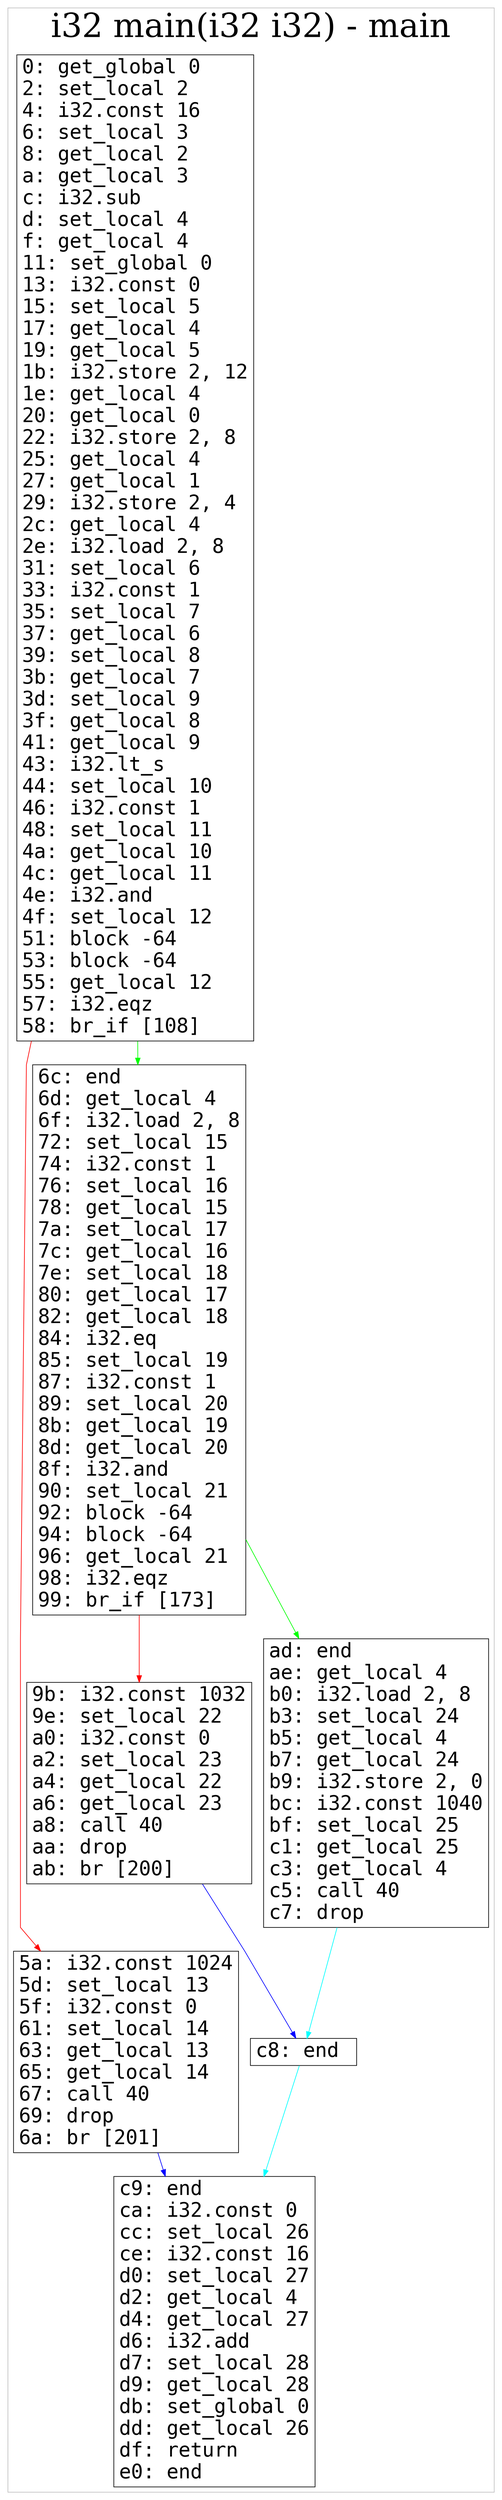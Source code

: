 digraph G {
	rankdir=TB
	overlap=scale
	splines=polyline
	ratio=fill
	subgraph cluster_0 {
		node [fontname=Courier fontsize=30.0 rank=same shape=box]
		label="i32 main(i32 i32) - main"
		color=grey
		fontsize=50.0
		overlap=false
		splines=polyline
		ratio=fill
		block_1_0 [label="0: get_global 0\l2: set_local 2\l4: i32.const 16\l6: set_local 3\l8: get_local 2\la: get_local 3\lc: i32.sub \ld: set_local 4\lf: get_local 4\l11: set_global 0\l13: i32.const 0\l15: set_local 5\l17: get_local 4\l19: get_local 5\l1b: i32.store 2, 12\l1e: get_local 4\l20: get_local 0\l22: i32.store 2, 8\l25: get_local 4\l27: get_local 1\l29: i32.store 2, 4\l2c: get_local 4\l2e: i32.load 2, 8\l31: set_local 6\l33: i32.const 1\l35: set_local 7\l37: get_local 6\l39: set_local 8\l3b: get_local 7\l3d: set_local 9\l3f: get_local 8\l41: get_local 9\l43: i32.lt_s \l44: set_local 10\l46: i32.const 1\l48: set_local 11\l4a: get_local 10\l4c: get_local 11\l4e: i32.and \l4f: set_local 12\l51: block -64\l53: block -64\l55: get_local 12\l57: i32.eqz \l58: br_if [108]\l"]
		block_1_5a [label="5a: i32.const 1024\l5d: set_local 13\l5f: i32.const 0\l61: set_local 14\l63: get_local 13\l65: get_local 14\l67: call 40\l69: drop \l6a: br [201]\l"]
		block_1_6c [label="6c: end \l6d: get_local 4\l6f: i32.load 2, 8\l72: set_local 15\l74: i32.const 1\l76: set_local 16\l78: get_local 15\l7a: set_local 17\l7c: get_local 16\l7e: set_local 18\l80: get_local 17\l82: get_local 18\l84: i32.eq \l85: set_local 19\l87: i32.const 1\l89: set_local 20\l8b: get_local 19\l8d: get_local 20\l8f: i32.and \l90: set_local 21\l92: block -64\l94: block -64\l96: get_local 21\l98: i32.eqz \l99: br_if [173]\l"]
		block_1_9b [label="9b: i32.const 1032\l9e: set_local 22\la0: i32.const 0\la2: set_local 23\la4: get_local 22\la6: get_local 23\la8: call 40\laa: drop \lab: br [200]\l"]
		block_1_ad [label="ad: end \lae: get_local 4\lb0: i32.load 2, 8\lb3: set_local 24\lb5: get_local 4\lb7: get_local 24\lb9: i32.store 2, 0\lbc: i32.const 1040\lbf: set_local 25\lc1: get_local 25\lc3: get_local 4\lc5: call 40\lc7: drop \l"]
		block_1_c8 [label="c8: end \l"]
		block_1_c9 [label="c9: end \lca: i32.const 0\lcc: set_local 26\lce: i32.const 16\ld0: set_local 27\ld2: get_local 4\ld4: get_local 27\ld6: i32.add \ld7: set_local 28\ld9: get_local 28\ldb: set_global 0\ldd: get_local 26\ldf: return \le0: end \l"]
	}
	block_1_6c -> block_1_ad [color=green]
	block_1_0 -> block_1_6c [color=green]
	block_1_ad -> block_1_c8 [color=cyan]
	block_1_9b -> block_1_c8 [color=blue]
	block_1_c8 -> block_1_c9 [color=cyan]
	block_1_0 -> block_1_5a [color=red]
	block_1_5a -> block_1_c9 [color=blue]
	block_1_6c -> block_1_9b [color=red]
}
